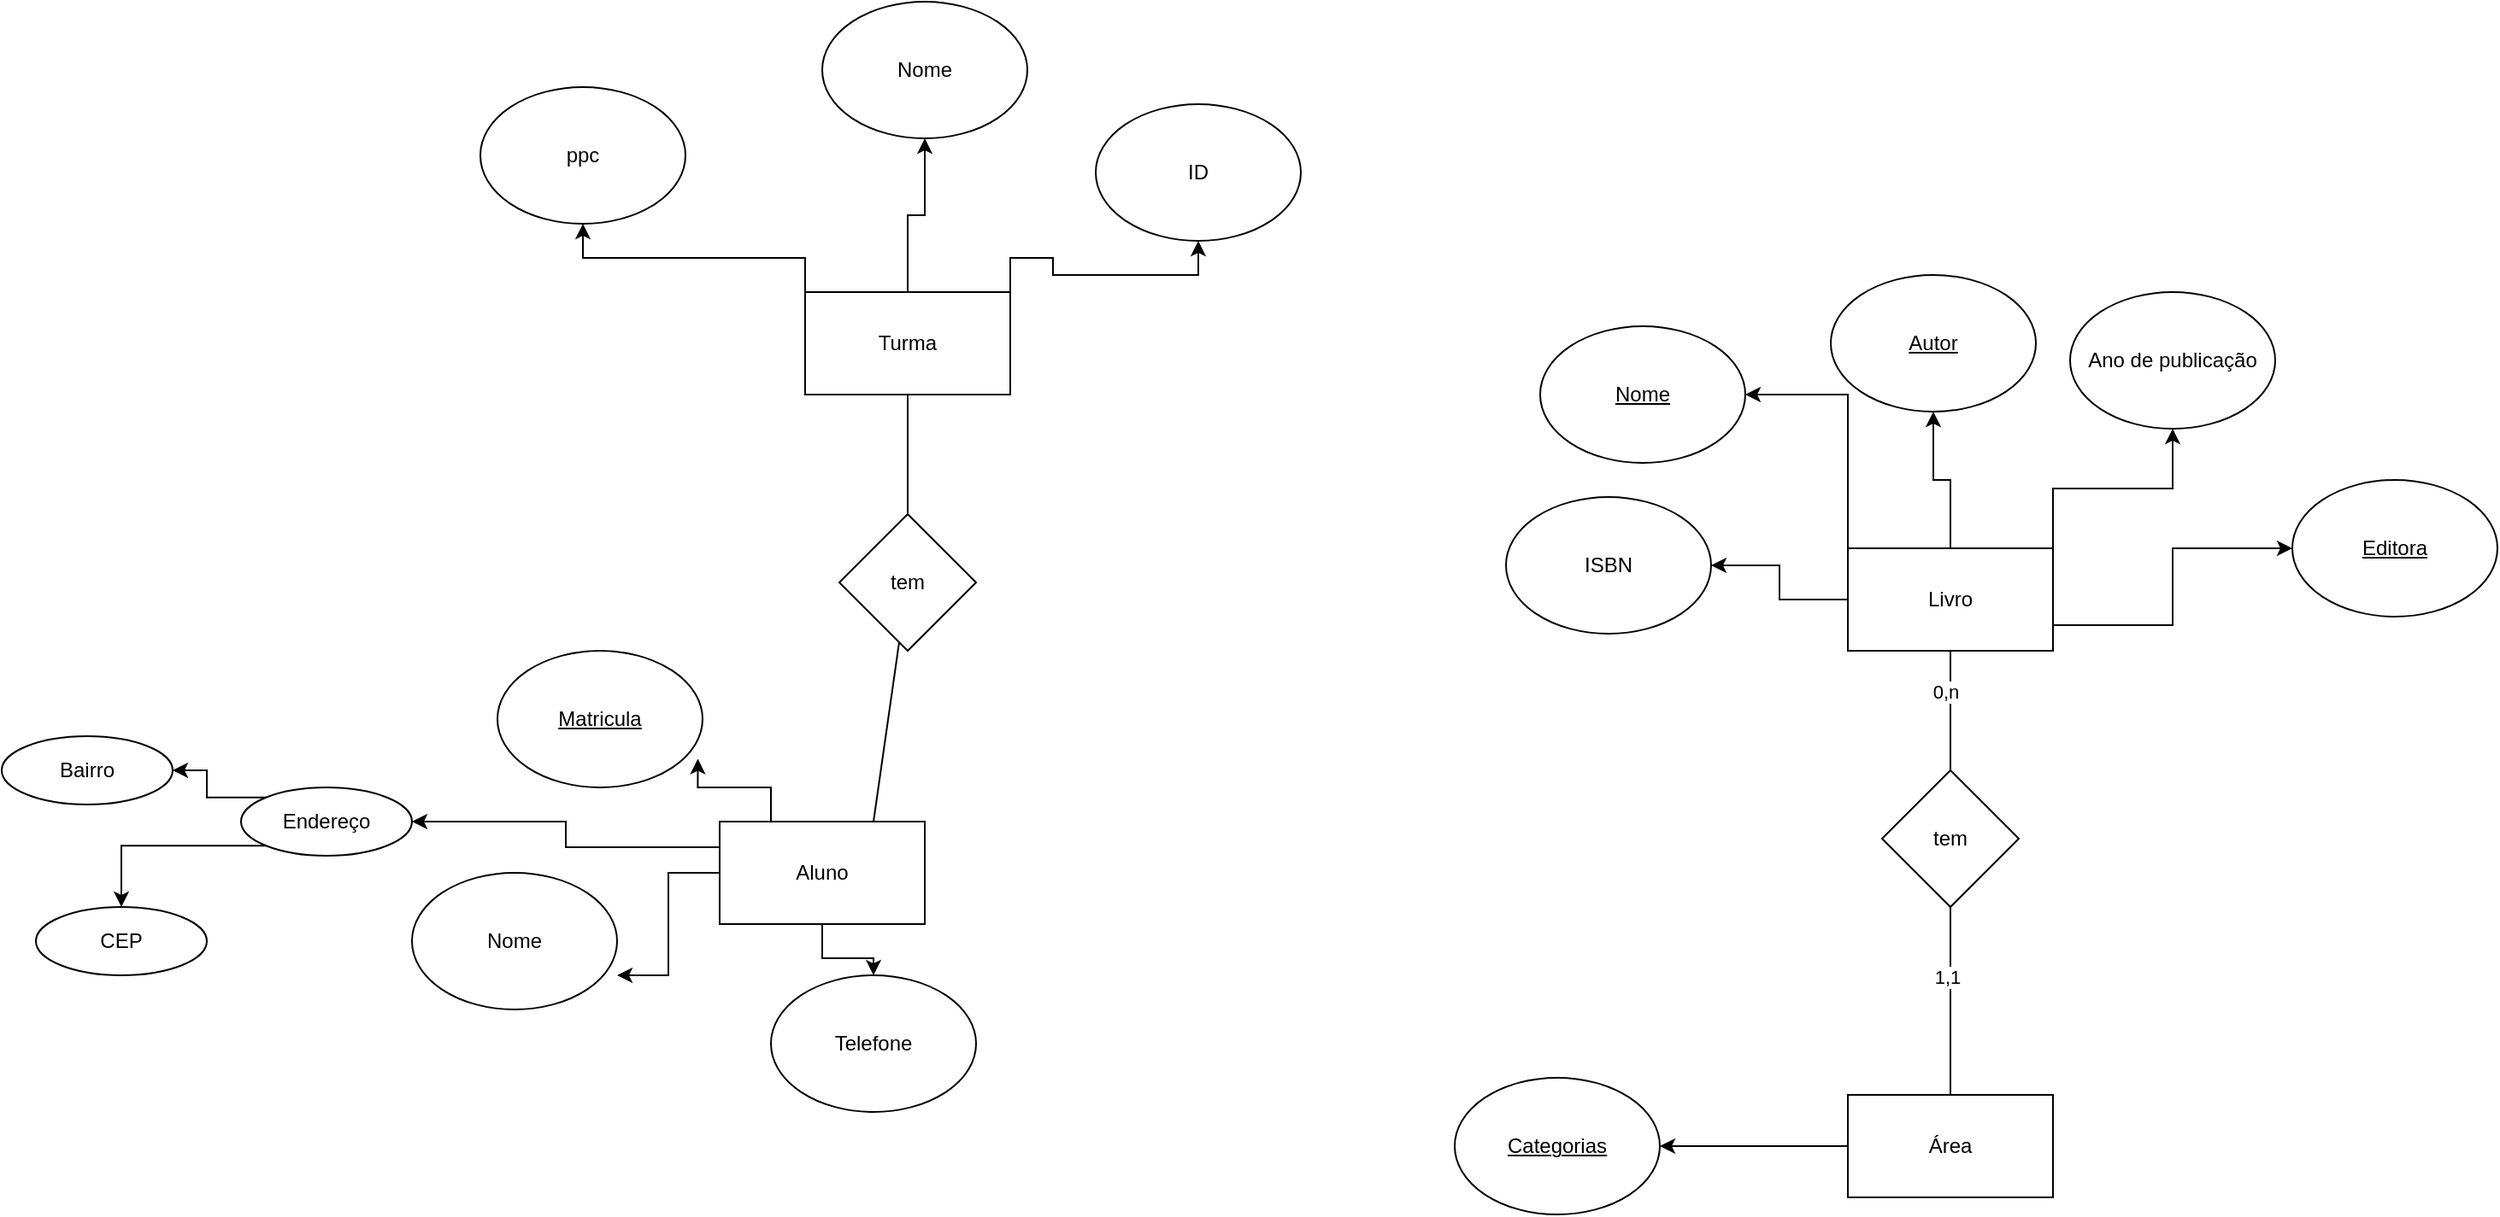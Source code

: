 <mxfile version="24.0.6" type="device">
  <diagram name="Página-1" id="GzvyqKEEQReVkW4sI8Jk">
    <mxGraphModel dx="1583" dy="657" grid="1" gridSize="10" guides="1" tooltips="1" connect="1" arrows="1" fold="1" page="1" pageScale="1" pageWidth="827" pageHeight="1169" math="0" shadow="0">
      <root>
        <mxCell id="0" />
        <mxCell id="1" parent="0" />
        <mxCell id="ivD3lUj0bDSizO7eYYzA-9" style="edgeStyle=orthogonalEdgeStyle;rounded=0;orthogonalLoop=1;jettySize=auto;html=1;exitX=1;exitY=0;exitDx=0;exitDy=0;" edge="1" parent="1" source="ivD3lUj0bDSizO7eYYzA-1" target="ivD3lUj0bDSizO7eYYzA-6">
          <mxGeometry relative="1" as="geometry" />
        </mxCell>
        <mxCell id="ivD3lUj0bDSizO7eYYzA-11" style="edgeStyle=orthogonalEdgeStyle;rounded=0;orthogonalLoop=1;jettySize=auto;html=1;exitX=1;exitY=0.75;exitDx=0;exitDy=0;entryX=0;entryY=0.5;entryDx=0;entryDy=0;" edge="1" parent="1" source="ivD3lUj0bDSizO7eYYzA-1" target="ivD3lUj0bDSizO7eYYzA-5">
          <mxGeometry relative="1" as="geometry" />
        </mxCell>
        <mxCell id="ivD3lUj0bDSizO7eYYzA-13" style="edgeStyle=orthogonalEdgeStyle;rounded=0;orthogonalLoop=1;jettySize=auto;html=1;exitX=0;exitY=0.5;exitDx=0;exitDy=0;" edge="1" parent="1" source="ivD3lUj0bDSizO7eYYzA-1" target="ivD3lUj0bDSizO7eYYzA-7">
          <mxGeometry relative="1" as="geometry" />
        </mxCell>
        <mxCell id="ivD3lUj0bDSizO7eYYzA-18" style="edgeStyle=orthogonalEdgeStyle;rounded=0;orthogonalLoop=1;jettySize=auto;html=1;exitX=0.5;exitY=0;exitDx=0;exitDy=0;" edge="1" parent="1" source="ivD3lUj0bDSizO7eYYzA-1" target="ivD3lUj0bDSizO7eYYzA-4">
          <mxGeometry relative="1" as="geometry" />
        </mxCell>
        <mxCell id="ivD3lUj0bDSizO7eYYzA-19" style="edgeStyle=orthogonalEdgeStyle;rounded=0;orthogonalLoop=1;jettySize=auto;html=1;exitX=0;exitY=0;exitDx=0;exitDy=0;entryX=1;entryY=0.5;entryDx=0;entryDy=0;" edge="1" parent="1" source="ivD3lUj0bDSizO7eYYzA-1" target="ivD3lUj0bDSizO7eYYzA-3">
          <mxGeometry relative="1" as="geometry" />
        </mxCell>
        <mxCell id="ivD3lUj0bDSizO7eYYzA-1" value="Livro" style="rounded=0;whiteSpace=wrap;html=1;" vertex="1" parent="1">
          <mxGeometry x="370" y="340" width="120" height="60" as="geometry" />
        </mxCell>
        <mxCell id="ivD3lUj0bDSizO7eYYzA-3" value="&lt;u&gt;Nome&lt;/u&gt;" style="ellipse;whiteSpace=wrap;html=1;" vertex="1" parent="1">
          <mxGeometry x="190" y="210" width="120" height="80" as="geometry" />
        </mxCell>
        <mxCell id="ivD3lUj0bDSizO7eYYzA-4" value="&lt;u&gt;Autor&lt;/u&gt;" style="ellipse;whiteSpace=wrap;html=1;" vertex="1" parent="1">
          <mxGeometry x="360" y="180" width="120" height="80" as="geometry" />
        </mxCell>
        <mxCell id="ivD3lUj0bDSizO7eYYzA-5" value="&lt;u&gt;Editora&lt;/u&gt;" style="ellipse;whiteSpace=wrap;html=1;" vertex="1" parent="1">
          <mxGeometry x="630" y="300" width="120" height="80" as="geometry" />
        </mxCell>
        <mxCell id="ivD3lUj0bDSizO7eYYzA-6" value="Ano de publicação" style="ellipse;whiteSpace=wrap;html=1;" vertex="1" parent="1">
          <mxGeometry x="500" y="190" width="120" height="80" as="geometry" />
        </mxCell>
        <mxCell id="ivD3lUj0bDSizO7eYYzA-7" value="ISBN" style="ellipse;whiteSpace=wrap;html=1;" vertex="1" parent="1">
          <mxGeometry x="170" y="310" width="120" height="80" as="geometry" />
        </mxCell>
        <mxCell id="ivD3lUj0bDSizO7eYYzA-17" style="edgeStyle=orthogonalEdgeStyle;rounded=0;orthogonalLoop=1;jettySize=auto;html=1;exitX=0;exitY=0.5;exitDx=0;exitDy=0;entryX=1;entryY=0.5;entryDx=0;entryDy=0;" edge="1" parent="1" source="ivD3lUj0bDSizO7eYYzA-14" target="ivD3lUj0bDSizO7eYYzA-15">
          <mxGeometry relative="1" as="geometry" />
        </mxCell>
        <mxCell id="ivD3lUj0bDSizO7eYYzA-14" value="Área" style="rounded=0;whiteSpace=wrap;html=1;" vertex="1" parent="1">
          <mxGeometry x="370" y="660" width="120" height="60" as="geometry" />
        </mxCell>
        <mxCell id="ivD3lUj0bDSizO7eYYzA-15" value="&lt;u&gt;Categorias&lt;/u&gt;" style="ellipse;whiteSpace=wrap;html=1;" vertex="1" parent="1">
          <mxGeometry x="140" y="650" width="120" height="80" as="geometry" />
        </mxCell>
        <mxCell id="ivD3lUj0bDSizO7eYYzA-20" value="tem" style="rhombus;whiteSpace=wrap;html=1;" vertex="1" parent="1">
          <mxGeometry x="390" y="470" width="80" height="80" as="geometry" />
        </mxCell>
        <mxCell id="ivD3lUj0bDSizO7eYYzA-21" value="" style="endArrow=none;html=1;rounded=0;exitX=0.5;exitY=0;exitDx=0;exitDy=0;" edge="1" parent="1" source="ivD3lUj0bDSizO7eYYzA-20" target="ivD3lUj0bDSizO7eYYzA-1">
          <mxGeometry width="50" height="50" relative="1" as="geometry">
            <mxPoint x="370" y="510" as="sourcePoint" />
            <mxPoint x="420" y="460" as="targetPoint" />
          </mxGeometry>
        </mxCell>
        <mxCell id="ivD3lUj0bDSizO7eYYzA-23" value="0,n" style="edgeLabel;html=1;align=center;verticalAlign=middle;resizable=0;points=[];" vertex="1" connectable="0" parent="ivD3lUj0bDSizO7eYYzA-21">
          <mxGeometry x="0.314" y="3" relative="1" as="geometry">
            <mxPoint as="offset" />
          </mxGeometry>
        </mxCell>
        <mxCell id="ivD3lUj0bDSizO7eYYzA-22" value="" style="endArrow=none;html=1;rounded=0;exitX=0.5;exitY=1;exitDx=0;exitDy=0;" edge="1" parent="1" source="ivD3lUj0bDSizO7eYYzA-20" target="ivD3lUj0bDSizO7eYYzA-14">
          <mxGeometry width="50" height="50" relative="1" as="geometry">
            <mxPoint x="370" y="510" as="sourcePoint" />
            <mxPoint x="420" y="460" as="targetPoint" />
          </mxGeometry>
        </mxCell>
        <mxCell id="ivD3lUj0bDSizO7eYYzA-24" value="1,1" style="edgeLabel;html=1;align=center;verticalAlign=middle;resizable=0;points=[];" vertex="1" connectable="0" parent="ivD3lUj0bDSizO7eYYzA-22">
          <mxGeometry x="-0.253" y="-2" relative="1" as="geometry">
            <mxPoint as="offset" />
          </mxGeometry>
        </mxCell>
        <mxCell id="ivD3lUj0bDSizO7eYYzA-30" style="edgeStyle=orthogonalEdgeStyle;rounded=0;orthogonalLoop=1;jettySize=auto;html=1;exitX=0.5;exitY=1;exitDx=0;exitDy=0;" edge="1" parent="1" source="ivD3lUj0bDSizO7eYYzA-25" target="ivD3lUj0bDSizO7eYYzA-28">
          <mxGeometry relative="1" as="geometry" />
        </mxCell>
        <mxCell id="ivD3lUj0bDSizO7eYYzA-57" style="edgeStyle=orthogonalEdgeStyle;rounded=0;orthogonalLoop=1;jettySize=auto;html=1;exitX=0;exitY=0.25;exitDx=0;exitDy=0;" edge="1" parent="1" source="ivD3lUj0bDSizO7eYYzA-25" target="ivD3lUj0bDSizO7eYYzA-54">
          <mxGeometry relative="1" as="geometry" />
        </mxCell>
        <mxCell id="ivD3lUj0bDSizO7eYYzA-25" value="Aluno" style="rounded=0;whiteSpace=wrap;html=1;" vertex="1" parent="1">
          <mxGeometry x="-290" y="500" width="120" height="60" as="geometry" />
        </mxCell>
        <mxCell id="ivD3lUj0bDSizO7eYYzA-26" value="&lt;u&gt;Matricula&lt;/u&gt;" style="ellipse;whiteSpace=wrap;html=1;" vertex="1" parent="1">
          <mxGeometry x="-420" y="400" width="120" height="80" as="geometry" />
        </mxCell>
        <mxCell id="ivD3lUj0bDSizO7eYYzA-27" value="Nome" style="ellipse;whiteSpace=wrap;html=1;" vertex="1" parent="1">
          <mxGeometry x="-470" y="530" width="120" height="80" as="geometry" />
        </mxCell>
        <mxCell id="ivD3lUj0bDSizO7eYYzA-28" value="Telefone" style="ellipse;whiteSpace=wrap;html=1;" vertex="1" parent="1">
          <mxGeometry x="-260" y="590" width="120" height="80" as="geometry" />
        </mxCell>
        <mxCell id="ivD3lUj0bDSizO7eYYzA-31" style="edgeStyle=orthogonalEdgeStyle;rounded=0;orthogonalLoop=1;jettySize=auto;html=1;exitX=0;exitY=0.5;exitDx=0;exitDy=0;entryX=1;entryY=0.75;entryDx=0;entryDy=0;entryPerimeter=0;" edge="1" parent="1" source="ivD3lUj0bDSizO7eYYzA-25" target="ivD3lUj0bDSizO7eYYzA-27">
          <mxGeometry relative="1" as="geometry" />
        </mxCell>
        <mxCell id="ivD3lUj0bDSizO7eYYzA-32" style="edgeStyle=orthogonalEdgeStyle;rounded=0;orthogonalLoop=1;jettySize=auto;html=1;exitX=0.25;exitY=0;exitDx=0;exitDy=0;entryX=0.977;entryY=0.791;entryDx=0;entryDy=0;entryPerimeter=0;" edge="1" parent="1" source="ivD3lUj0bDSizO7eYYzA-25" target="ivD3lUj0bDSizO7eYYzA-26">
          <mxGeometry relative="1" as="geometry" />
        </mxCell>
        <mxCell id="ivD3lUj0bDSizO7eYYzA-41" style="edgeStyle=orthogonalEdgeStyle;rounded=0;orthogonalLoop=1;jettySize=auto;html=1;exitX=1;exitY=0;exitDx=0;exitDy=0;" edge="1" parent="1" source="ivD3lUj0bDSizO7eYYzA-34" target="ivD3lUj0bDSizO7eYYzA-38">
          <mxGeometry relative="1" as="geometry" />
        </mxCell>
        <mxCell id="ivD3lUj0bDSizO7eYYzA-42" style="edgeStyle=orthogonalEdgeStyle;rounded=0;orthogonalLoop=1;jettySize=auto;html=1;exitX=0.5;exitY=0;exitDx=0;exitDy=0;" edge="1" parent="1" source="ivD3lUj0bDSizO7eYYzA-34" target="ivD3lUj0bDSizO7eYYzA-39">
          <mxGeometry relative="1" as="geometry" />
        </mxCell>
        <mxCell id="ivD3lUj0bDSizO7eYYzA-43" style="edgeStyle=orthogonalEdgeStyle;rounded=0;orthogonalLoop=1;jettySize=auto;html=1;exitX=0;exitY=0;exitDx=0;exitDy=0;" edge="1" parent="1" source="ivD3lUj0bDSizO7eYYzA-34" target="ivD3lUj0bDSizO7eYYzA-40">
          <mxGeometry relative="1" as="geometry" />
        </mxCell>
        <mxCell id="ivD3lUj0bDSizO7eYYzA-34" value="Turma" style="rounded=0;whiteSpace=wrap;html=1;" vertex="1" parent="1">
          <mxGeometry x="-240" y="190" width="120" height="60" as="geometry" />
        </mxCell>
        <mxCell id="ivD3lUj0bDSizO7eYYzA-35" value="tem" style="rhombus;whiteSpace=wrap;html=1;" vertex="1" parent="1">
          <mxGeometry x="-220" y="320" width="80" height="80" as="geometry" />
        </mxCell>
        <mxCell id="ivD3lUj0bDSizO7eYYzA-36" value="" style="endArrow=none;html=1;rounded=0;exitX=0.75;exitY=0;exitDx=0;exitDy=0;" edge="1" parent="1" source="ivD3lUj0bDSizO7eYYzA-25" target="ivD3lUj0bDSizO7eYYzA-35">
          <mxGeometry width="50" height="50" relative="1" as="geometry">
            <mxPoint x="-130" y="500" as="sourcePoint" />
            <mxPoint x="-80" y="450" as="targetPoint" />
          </mxGeometry>
        </mxCell>
        <mxCell id="ivD3lUj0bDSizO7eYYzA-37" value="" style="endArrow=none;html=1;rounded=0;exitX=0.5;exitY=0;exitDx=0;exitDy=0;" edge="1" parent="1" source="ivD3lUj0bDSizO7eYYzA-35" target="ivD3lUj0bDSizO7eYYzA-34">
          <mxGeometry width="50" height="50" relative="1" as="geometry">
            <mxPoint x="-130" y="500" as="sourcePoint" />
            <mxPoint x="-80" y="450" as="targetPoint" />
          </mxGeometry>
        </mxCell>
        <mxCell id="ivD3lUj0bDSizO7eYYzA-38" value="ID" style="ellipse;whiteSpace=wrap;html=1;" vertex="1" parent="1">
          <mxGeometry x="-70" y="80" width="120" height="80" as="geometry" />
        </mxCell>
        <mxCell id="ivD3lUj0bDSizO7eYYzA-39" value="Nome" style="ellipse;whiteSpace=wrap;html=1;" vertex="1" parent="1">
          <mxGeometry x="-230" y="20" width="120" height="80" as="geometry" />
        </mxCell>
        <mxCell id="ivD3lUj0bDSizO7eYYzA-40" value="ppc" style="ellipse;whiteSpace=wrap;html=1;" vertex="1" parent="1">
          <mxGeometry x="-430" y="70" width="120" height="80" as="geometry" />
        </mxCell>
        <mxCell id="ivD3lUj0bDSizO7eYYzA-58" style="edgeStyle=orthogonalEdgeStyle;rounded=0;orthogonalLoop=1;jettySize=auto;html=1;exitX=0;exitY=0;exitDx=0;exitDy=0;entryX=1;entryY=0.5;entryDx=0;entryDy=0;" edge="1" parent="1" source="ivD3lUj0bDSizO7eYYzA-54" target="ivD3lUj0bDSizO7eYYzA-55">
          <mxGeometry relative="1" as="geometry" />
        </mxCell>
        <mxCell id="ivD3lUj0bDSizO7eYYzA-59" style="edgeStyle=orthogonalEdgeStyle;rounded=0;orthogonalLoop=1;jettySize=auto;html=1;exitX=0;exitY=1;exitDx=0;exitDy=0;entryX=0.5;entryY=0;entryDx=0;entryDy=0;" edge="1" parent="1" source="ivD3lUj0bDSizO7eYYzA-54" target="ivD3lUj0bDSizO7eYYzA-56">
          <mxGeometry relative="1" as="geometry" />
        </mxCell>
        <mxCell id="ivD3lUj0bDSizO7eYYzA-54" value="Endereço" style="ellipse;whiteSpace=wrap;html=1;align=center;" vertex="1" parent="1">
          <mxGeometry x="-570" y="480" width="100" height="40" as="geometry" />
        </mxCell>
        <mxCell id="ivD3lUj0bDSizO7eYYzA-55" value="Bairro" style="ellipse;whiteSpace=wrap;html=1;align=center;" vertex="1" parent="1">
          <mxGeometry x="-710" y="450" width="100" height="40" as="geometry" />
        </mxCell>
        <mxCell id="ivD3lUj0bDSizO7eYYzA-56" value="CEP" style="ellipse;whiteSpace=wrap;html=1;align=center;" vertex="1" parent="1">
          <mxGeometry x="-690" y="550" width="100" height="40" as="geometry" />
        </mxCell>
      </root>
    </mxGraphModel>
  </diagram>
</mxfile>

